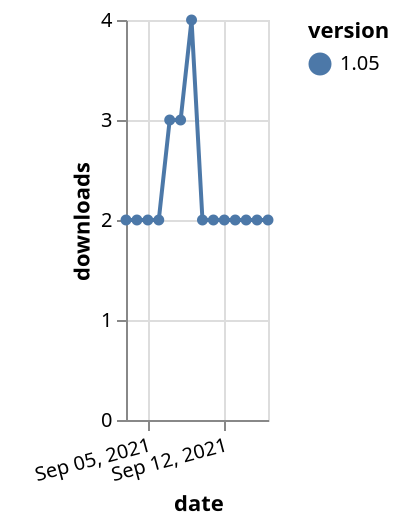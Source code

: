 {"$schema": "https://vega.github.io/schema/vega-lite/v5.json", "description": "A simple bar chart with embedded data.", "data": {"values": [{"date": "2021-09-03", "total": 2763, "delta": 2, "version": "1.05"}, {"date": "2021-09-04", "total": 2765, "delta": 2, "version": "1.05"}, {"date": "2021-09-05", "total": 2767, "delta": 2, "version": "1.05"}, {"date": "2021-09-06", "total": 2769, "delta": 2, "version": "1.05"}, {"date": "2021-09-07", "total": 2772, "delta": 3, "version": "1.05"}, {"date": "2021-09-08", "total": 2775, "delta": 3, "version": "1.05"}, {"date": "2021-09-09", "total": 2779, "delta": 4, "version": "1.05"}, {"date": "2021-09-10", "total": 2781, "delta": 2, "version": "1.05"}, {"date": "2021-09-11", "total": 2783, "delta": 2, "version": "1.05"}, {"date": "2021-09-12", "total": 2785, "delta": 2, "version": "1.05"}, {"date": "2021-09-13", "total": 2787, "delta": 2, "version": "1.05"}, {"date": "2021-09-14", "total": 2789, "delta": 2, "version": "1.05"}, {"date": "2021-09-15", "total": 2791, "delta": 2, "version": "1.05"}, {"date": "2021-09-16", "total": 2793, "delta": 2, "version": "1.05"}]}, "width": "container", "mark": {"type": "line", "point": {"filled": true}}, "encoding": {"x": {"field": "date", "type": "temporal", "timeUnit": "yearmonthdate", "title": "date", "axis": {"labelAngle": -15}}, "y": {"field": "delta", "type": "quantitative", "title": "downloads"}, "color": {"field": "version", "type": "nominal"}, "tooltip": {"field": "delta"}}}
